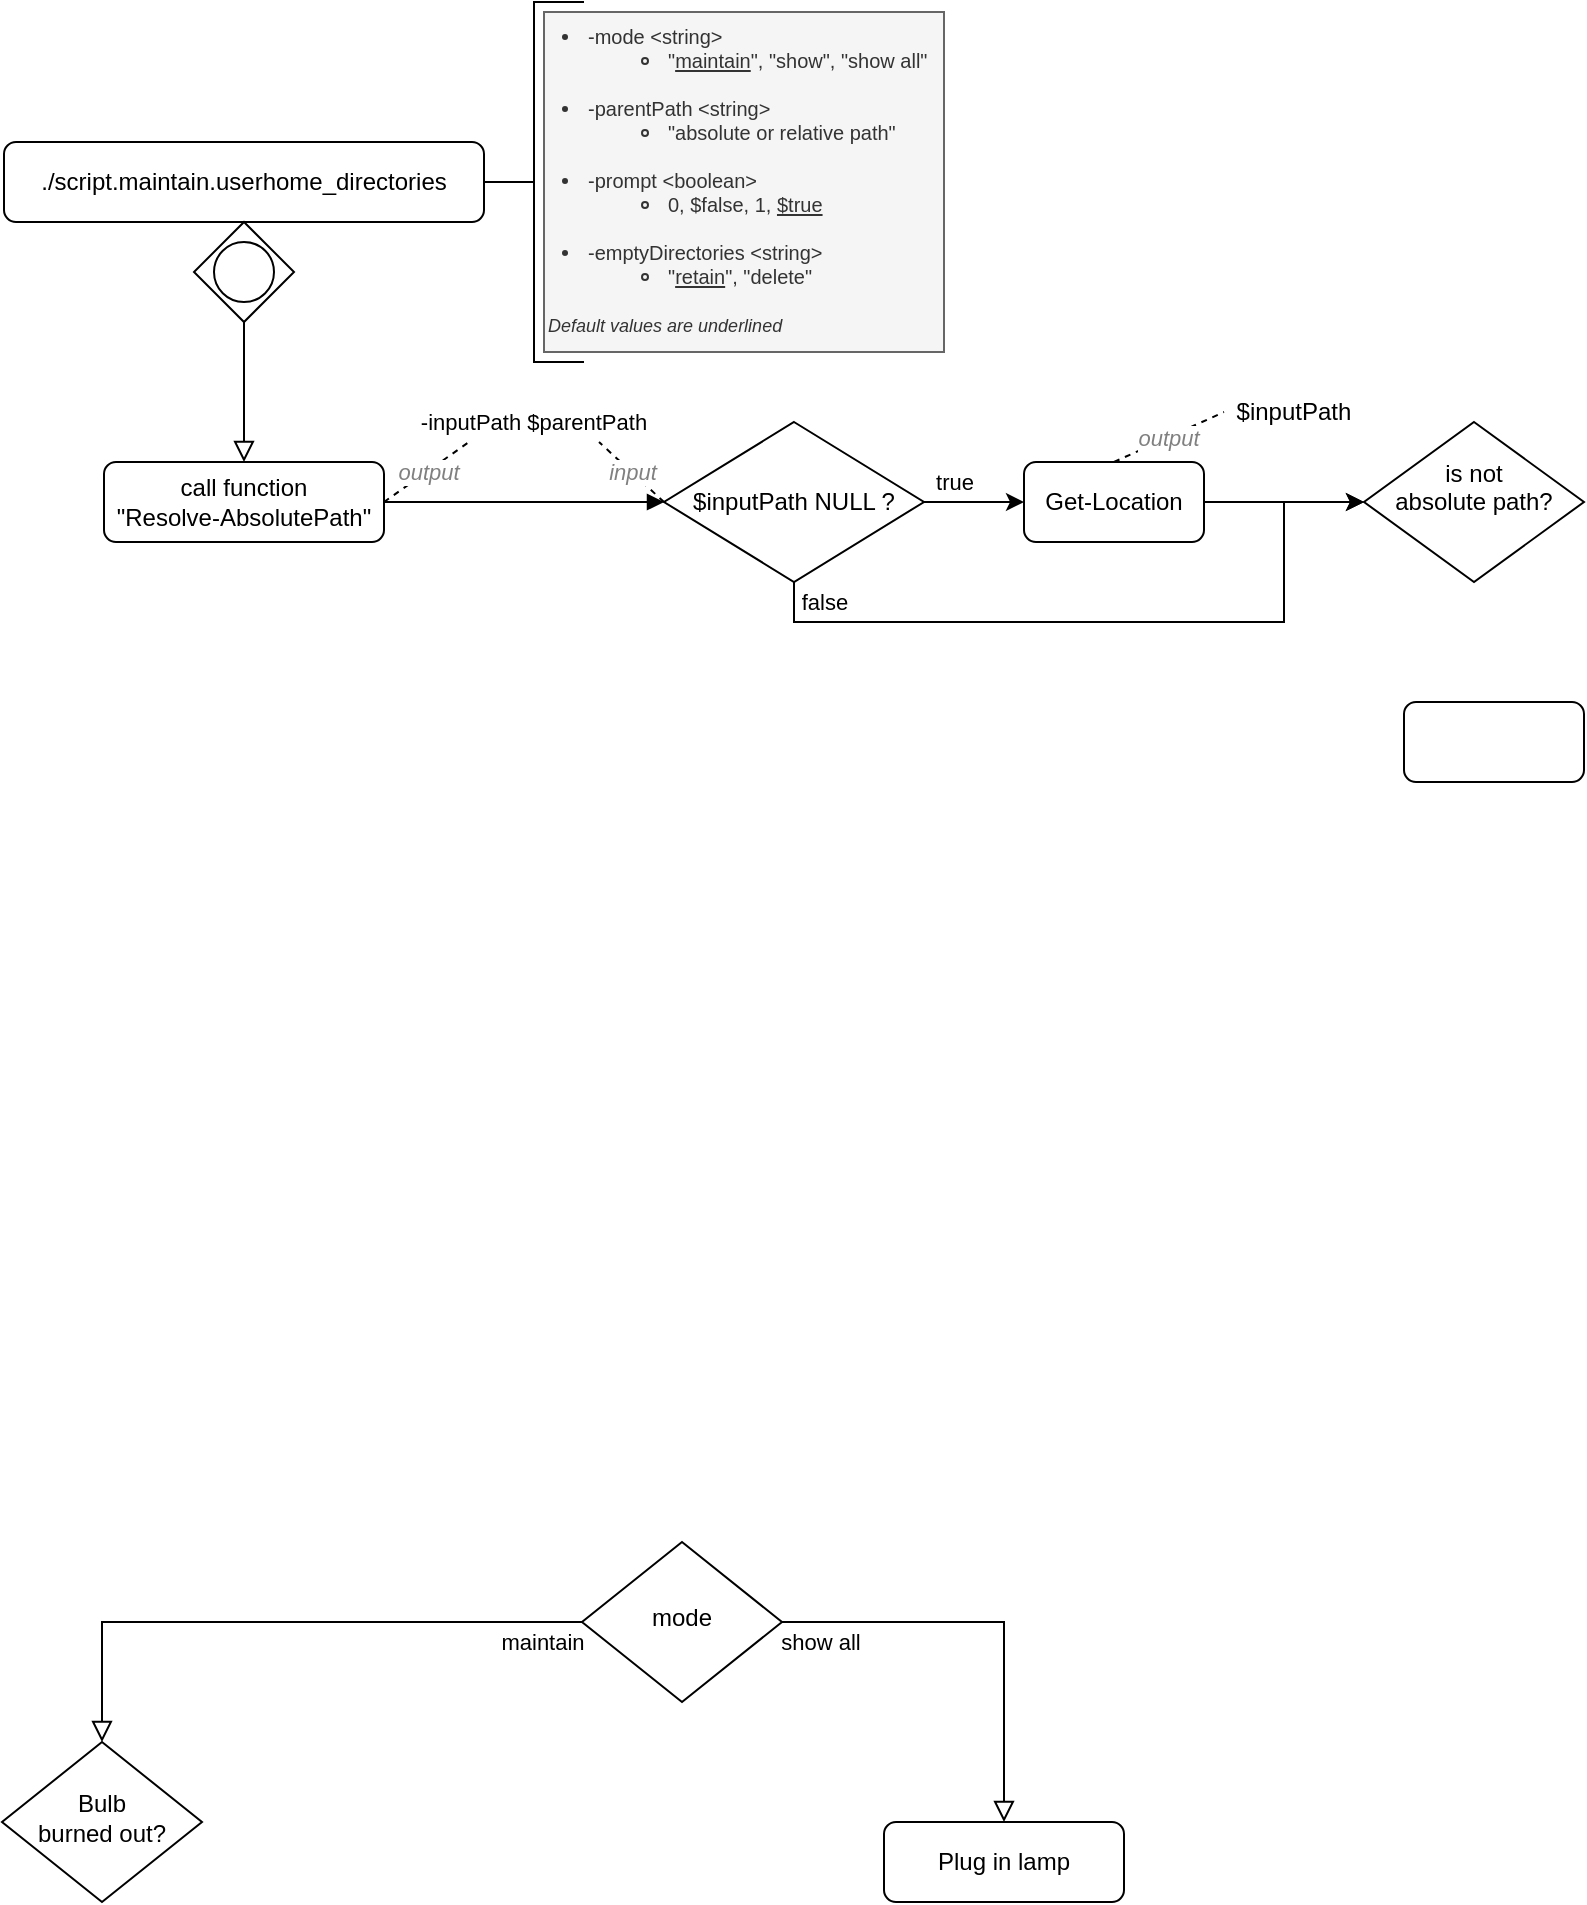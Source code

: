 <mxfile version="24.7.5">
  <diagram id="C5RBs43oDa-KdzZeNtuy" name="Page-1">
    <mxGraphModel dx="1304" dy="760" grid="1" gridSize="10" guides="1" tooltips="1" connect="1" arrows="1" fold="1" page="1" pageScale="1" pageWidth="3300" pageHeight="4681" math="0" shadow="0">
      <root>
        <mxCell id="WIyWlLk6GJQsqaUBKTNV-0" />
        <mxCell id="WIyWlLk6GJQsqaUBKTNV-1" parent="WIyWlLk6GJQsqaUBKTNV-0" />
        <mxCell id="WIyWlLk6GJQsqaUBKTNV-2" value="" style="rounded=0;html=1;jettySize=auto;orthogonalLoop=1;fontSize=11;endArrow=block;endFill=0;endSize=8;strokeWidth=1;shadow=0;labelBackgroundColor=none;edgeStyle=orthogonalEdgeStyle;exitX=0.5;exitY=1;exitDx=0;exitDy=0;exitPerimeter=0;entryX=0.5;entryY=0;entryDx=0;entryDy=0;" parent="WIyWlLk6GJQsqaUBKTNV-1" source="lV2zqbThvev13wjS9SH2-3" target="lV2zqbThvev13wjS9SH2-7" edge="1">
          <mxGeometry relative="1" as="geometry">
            <mxPoint x="200" y="180" as="sourcePoint" />
            <mxPoint x="470" y="400" as="targetPoint" />
          </mxGeometry>
        </mxCell>
        <mxCell id="WIyWlLk6GJQsqaUBKTNV-3" value="./script.maintain.userhome_directories" style="rounded=1;whiteSpace=wrap;html=1;fontSize=12;glass=0;strokeWidth=1;shadow=0;" parent="WIyWlLk6GJQsqaUBKTNV-1" vertex="1">
          <mxGeometry x="80" y="80" width="240" height="40" as="geometry" />
        </mxCell>
        <mxCell id="WIyWlLk6GJQsqaUBKTNV-4" value="maintain" style="rounded=0;html=1;jettySize=auto;orthogonalLoop=1;fontSize=11;endArrow=block;endFill=0;endSize=8;strokeWidth=1;shadow=0;labelBackgroundColor=none;edgeStyle=orthogonalEdgeStyle;" parent="WIyWlLk6GJQsqaUBKTNV-1" source="WIyWlLk6GJQsqaUBKTNV-6" target="WIyWlLk6GJQsqaUBKTNV-10" edge="1">
          <mxGeometry x="-0.866" y="10" relative="1" as="geometry">
            <mxPoint as="offset" />
          </mxGeometry>
        </mxCell>
        <mxCell id="WIyWlLk6GJQsqaUBKTNV-5" value="show all" style="edgeStyle=orthogonalEdgeStyle;rounded=0;html=1;jettySize=auto;orthogonalLoop=1;fontSize=11;endArrow=block;endFill=0;endSize=8;strokeWidth=1;shadow=0;labelBackgroundColor=none;" parent="WIyWlLk6GJQsqaUBKTNV-1" source="WIyWlLk6GJQsqaUBKTNV-6" target="WIyWlLk6GJQsqaUBKTNV-7" edge="1">
          <mxGeometry x="-0.818" y="-10" relative="1" as="geometry">
            <mxPoint as="offset" />
          </mxGeometry>
        </mxCell>
        <mxCell id="WIyWlLk6GJQsqaUBKTNV-6" value="mode" style="rhombus;whiteSpace=wrap;html=1;shadow=0;fontFamily=Helvetica;fontSize=12;align=center;strokeWidth=1;spacing=6;spacingTop=-4;" parent="WIyWlLk6GJQsqaUBKTNV-1" vertex="1">
          <mxGeometry x="369" y="780" width="100" height="80" as="geometry" />
        </mxCell>
        <mxCell id="WIyWlLk6GJQsqaUBKTNV-7" value="Plug in lamp" style="rounded=1;whiteSpace=wrap;html=1;fontSize=12;glass=0;strokeWidth=1;shadow=0;" parent="WIyWlLk6GJQsqaUBKTNV-1" vertex="1">
          <mxGeometry x="520" y="920" width="120" height="40" as="geometry" />
        </mxCell>
        <mxCell id="WIyWlLk6GJQsqaUBKTNV-10" value="Bulb&lt;br&gt;burned out?" style="rhombus;whiteSpace=wrap;html=1;shadow=0;fontFamily=Helvetica;fontSize=12;align=center;strokeWidth=1;spacing=6;spacingTop=-4;" parent="WIyWlLk6GJQsqaUBKTNV-1" vertex="1">
          <mxGeometry x="79" y="880" width="100" height="80" as="geometry" />
        </mxCell>
        <mxCell id="lV2zqbThvev13wjS9SH2-2" value="&lt;ul style=&quot;margin-top: 0px; margin-bottom: 12px; padding-left: 20px;&quot;&gt;&lt;li style=&quot;font-size: 10px;&quot;&gt;-mode &amp;lt;string&amp;gt;&lt;/li&gt;&lt;ul style=&quot;font-size: 10px;&quot;&gt;&lt;li style=&quot;font-size: 10px;&quot;&gt;&quot;&lt;u&gt;maintain&lt;/u&gt;&quot;, &quot;show&quot;, &quot;show all&quot;&lt;br&gt;&lt;br&gt;&lt;/li&gt;&lt;/ul&gt;&lt;li style=&quot;&quot;&gt;-parentPath &amp;lt;string&amp;gt;&lt;/li&gt;&lt;ul&gt;&lt;li style=&quot;&quot;&gt;&quot;absolute or relative path&quot;&lt;br&gt;&lt;br&gt;&lt;/li&gt;&lt;/ul&gt;&lt;li&gt;-prompt &amp;lt;boolean&amp;gt;&lt;/li&gt;&lt;ul&gt;&lt;li&gt;0, $false, 1, &lt;u&gt;$true&lt;/u&gt;&lt;br&gt;&lt;br&gt;&lt;/li&gt;&lt;/ul&gt;&lt;li&gt;-emptyDirectories &amp;lt;string&amp;gt;&lt;br&gt;&lt;/li&gt;&lt;ul&gt;&lt;li&gt;&quot;&lt;u&gt;retain&lt;/u&gt;&quot;, &quot;delete&quot;&lt;/li&gt;&lt;/ul&gt;&lt;/ul&gt;&lt;div&gt;&lt;i&gt;&lt;font style=&quot;font-size: 9px;&quot;&gt;Default values ​​are underlined&lt;/font&gt;&lt;/i&gt;&lt;br&gt;&lt;/div&gt;" style="text;html=1;align=left;verticalAlign=top;whiteSpace=wrap;rounded=0;textDirection=ltr;fontColor=#333333;fontSize=10;fillColor=#f5f5f5;strokeColor=#666666;" vertex="1" parent="WIyWlLk6GJQsqaUBKTNV-1">
          <mxGeometry x="350" y="15" width="200" height="170" as="geometry" />
        </mxCell>
        <mxCell id="lV2zqbThvev13wjS9SH2-3" value="" style="points=[[0.25,0.25,0],[0.5,0,0],[0.75,0.25,0],[1,0.5,0],[0.75,0.75,0],[0.5,1,0],[0.25,0.75,0],[0,0.5,0]];shape=mxgraph.bpmn.gateway2;html=1;verticalLabelPosition=bottom;labelBackgroundColor=#ffffff;verticalAlign=top;align=center;perimeter=rhombusPerimeter;outlineConnect=0;outline=standard;symbol=general;" vertex="1" parent="WIyWlLk6GJQsqaUBKTNV-1">
          <mxGeometry x="175" y="120" width="50" height="50" as="geometry" />
        </mxCell>
        <mxCell id="lV2zqbThvev13wjS9SH2-4" value="" style="html=1;shape=mxgraph.flowchart.annotation_2;align=left;labelPosition=right;" vertex="1" parent="WIyWlLk6GJQsqaUBKTNV-1">
          <mxGeometry x="320" y="10" width="50" height="180" as="geometry" />
        </mxCell>
        <mxCell id="lV2zqbThvev13wjS9SH2-7" value="call function&lt;div&gt;&quot;Resolve-AbsolutePath&quot;&lt;/div&gt;" style="rounded=1;whiteSpace=wrap;html=1;fontSize=12;glass=0;strokeWidth=1;shadow=0;" vertex="1" parent="WIyWlLk6GJQsqaUBKTNV-1">
          <mxGeometry x="130" y="240" width="140" height="40" as="geometry" />
        </mxCell>
        <mxCell id="lV2zqbThvev13wjS9SH2-15" value="" style="html=1;verticalAlign=bottom;endArrow=block;curved=0;rounded=0;entryX=0;entryY=0.5;entryDx=0;entryDy=0;exitX=1;exitY=0.5;exitDx=0;exitDy=0;" edge="1" target="lV2zqbThvev13wjS9SH2-18" parent="WIyWlLk6GJQsqaUBKTNV-1" source="lV2zqbThvev13wjS9SH2-7">
          <mxGeometry relative="1" as="geometry">
            <mxPoint x="300" y="290" as="sourcePoint" />
            <mxPoint x="430" y="265" as="targetPoint" />
          </mxGeometry>
        </mxCell>
        <mxCell id="lV2zqbThvev13wjS9SH2-18" value="$inputPath NULL ?" style="rhombus;whiteSpace=wrap;html=1;fontSize=12;" vertex="1" parent="WIyWlLk6GJQsqaUBKTNV-1">
          <mxGeometry x="410" y="220" width="130" height="80" as="geometry" />
        </mxCell>
        <mxCell id="lV2zqbThvev13wjS9SH2-19" value="Get-Location" style="rounded=1;whiteSpace=wrap;html=1;" vertex="1" parent="WIyWlLk6GJQsqaUBKTNV-1">
          <mxGeometry x="590" y="240" width="90" height="40" as="geometry" />
        </mxCell>
        <mxCell id="lV2zqbThvev13wjS9SH2-20" value="true" style="endArrow=classic;html=1;rounded=0;exitX=1;exitY=0.5;exitDx=0;exitDy=0;entryX=0;entryY=0.5;entryDx=0;entryDy=0;" edge="1" parent="WIyWlLk6GJQsqaUBKTNV-1" source="lV2zqbThvev13wjS9SH2-18" target="lV2zqbThvev13wjS9SH2-19">
          <mxGeometry x="-0.429" y="10" width="50" height="50" relative="1" as="geometry">
            <mxPoint x="320" y="300" as="sourcePoint" />
            <mxPoint x="370" y="250" as="targetPoint" />
            <mxPoint as="offset" />
          </mxGeometry>
        </mxCell>
        <mxCell id="lV2zqbThvev13wjS9SH2-22" value="output" style="endArrow=none;dashed=1;html=1;rounded=0;exitX=0.5;exitY=0;exitDx=0;exitDy=0;entryX=0;entryY=0.5;entryDx=0;entryDy=0;fontStyle=2;fontColor=#808080;" edge="1" parent="WIyWlLk6GJQsqaUBKTNV-1" source="lV2zqbThvev13wjS9SH2-19" target="lV2zqbThvev13wjS9SH2-23">
          <mxGeometry width="50" height="50" relative="1" as="geometry">
            <mxPoint x="710" y="220" as="sourcePoint" />
            <mxPoint x="790" y="200" as="targetPoint" />
          </mxGeometry>
        </mxCell>
        <mxCell id="lV2zqbThvev13wjS9SH2-23" value="&lt;span style=&quot;background-color: initial;&quot;&gt;$inputPath&lt;/span&gt;" style="text;html=1;align=center;verticalAlign=middle;whiteSpace=wrap;rounded=0;" vertex="1" parent="WIyWlLk6GJQsqaUBKTNV-1">
          <mxGeometry x="690" y="200" width="70" height="30" as="geometry" />
        </mxCell>
        <mxCell id="lV2zqbThvev13wjS9SH2-24" value="false" style="endArrow=classic;html=1;rounded=0;exitX=0.5;exitY=1;exitDx=0;exitDy=0;edgeStyle=orthogonalEdgeStyle;entryX=0;entryY=0.5;entryDx=0;entryDy=0;" edge="1" parent="WIyWlLk6GJQsqaUBKTNV-1" source="lV2zqbThvev13wjS9SH2-18" target="lV2zqbThvev13wjS9SH2-25">
          <mxGeometry x="-0.811" y="10" width="50" height="50" relative="1" as="geometry">
            <mxPoint x="530" y="270" as="sourcePoint" />
            <mxPoint x="570" y="390" as="targetPoint" />
            <mxPoint as="offset" />
            <Array as="points">
              <mxPoint x="475" y="320" />
              <mxPoint x="720" y="320" />
              <mxPoint x="720" y="260" />
            </Array>
          </mxGeometry>
        </mxCell>
        <mxCell id="lV2zqbThvev13wjS9SH2-25" value="is not&lt;div&gt;absolute path?&lt;/div&gt;&lt;div&gt;&lt;br&gt;&lt;/div&gt;" style="rhombus;whiteSpace=wrap;html=1;fontSize=12;" vertex="1" parent="WIyWlLk6GJQsqaUBKTNV-1">
          <mxGeometry x="760" y="220" width="110" height="80" as="geometry" />
        </mxCell>
        <mxCell id="lV2zqbThvev13wjS9SH2-26" value="" style="endArrow=classic;html=1;rounded=0;exitX=1;exitY=0.5;exitDx=0;exitDy=0;entryX=0;entryY=0.5;entryDx=0;entryDy=0;" edge="1" parent="WIyWlLk6GJQsqaUBKTNV-1" source="lV2zqbThvev13wjS9SH2-19" target="lV2zqbThvev13wjS9SH2-25">
          <mxGeometry x="-0.429" y="10" width="50" height="50" relative="1" as="geometry">
            <mxPoint x="560" y="270" as="sourcePoint" />
            <mxPoint x="600" y="270" as="targetPoint" />
            <mxPoint as="offset" />
          </mxGeometry>
        </mxCell>
        <mxCell id="lV2zqbThvev13wjS9SH2-27" value="output" style="endArrow=none;dashed=1;html=1;rounded=0;exitX=1;exitY=0.5;exitDx=0;exitDy=0;entryX=0.25;entryY=1;entryDx=0;entryDy=0;fontStyle=2;fontColor=#808080;" edge="1" parent="WIyWlLk6GJQsqaUBKTNV-1" source="lV2zqbThvev13wjS9SH2-7" target="lV2zqbThvev13wjS9SH2-28">
          <mxGeometry x="0.015" width="50" height="50" relative="1" as="geometry">
            <mxPoint x="330" y="385" as="sourcePoint" />
            <mxPoint x="320" y="290" as="targetPoint" />
            <mxPoint as="offset" />
          </mxGeometry>
        </mxCell>
        <mxCell id="lV2zqbThvev13wjS9SH2-28" value="&lt;div&gt;&lt;span style=&quot;background-color: rgb(255, 255, 255); font-size: 11px; text-wrap: nowrap;&quot;&gt;-inputPath $parentPath&lt;/span&gt;&lt;br&gt;&lt;/div&gt;" style="text;html=1;align=center;verticalAlign=middle;whiteSpace=wrap;rounded=0;" vertex="1" parent="WIyWlLk6GJQsqaUBKTNV-1">
          <mxGeometry x="280" y="210" width="130" height="20" as="geometry" />
        </mxCell>
        <mxCell id="lV2zqbThvev13wjS9SH2-29" value="input" style="endArrow=none;dashed=1;html=1;rounded=0;exitX=0;exitY=0.5;exitDx=0;exitDy=0;entryX=0.75;entryY=1;entryDx=0;entryDy=0;fontStyle=2;fontColor=#808080;" edge="1" parent="WIyWlLk6GJQsqaUBKTNV-1" source="lV2zqbThvev13wjS9SH2-18" target="lV2zqbThvev13wjS9SH2-28">
          <mxGeometry width="50" height="50" relative="1" as="geometry">
            <mxPoint x="280" y="270" as="sourcePoint" />
            <mxPoint x="340" y="310" as="targetPoint" />
          </mxGeometry>
        </mxCell>
        <mxCell id="lV2zqbThvev13wjS9SH2-30" value="" style="rounded=1;whiteSpace=wrap;html=1;" vertex="1" parent="WIyWlLk6GJQsqaUBKTNV-1">
          <mxGeometry x="780" y="360" width="90" height="40" as="geometry" />
        </mxCell>
      </root>
    </mxGraphModel>
  </diagram>
</mxfile>
